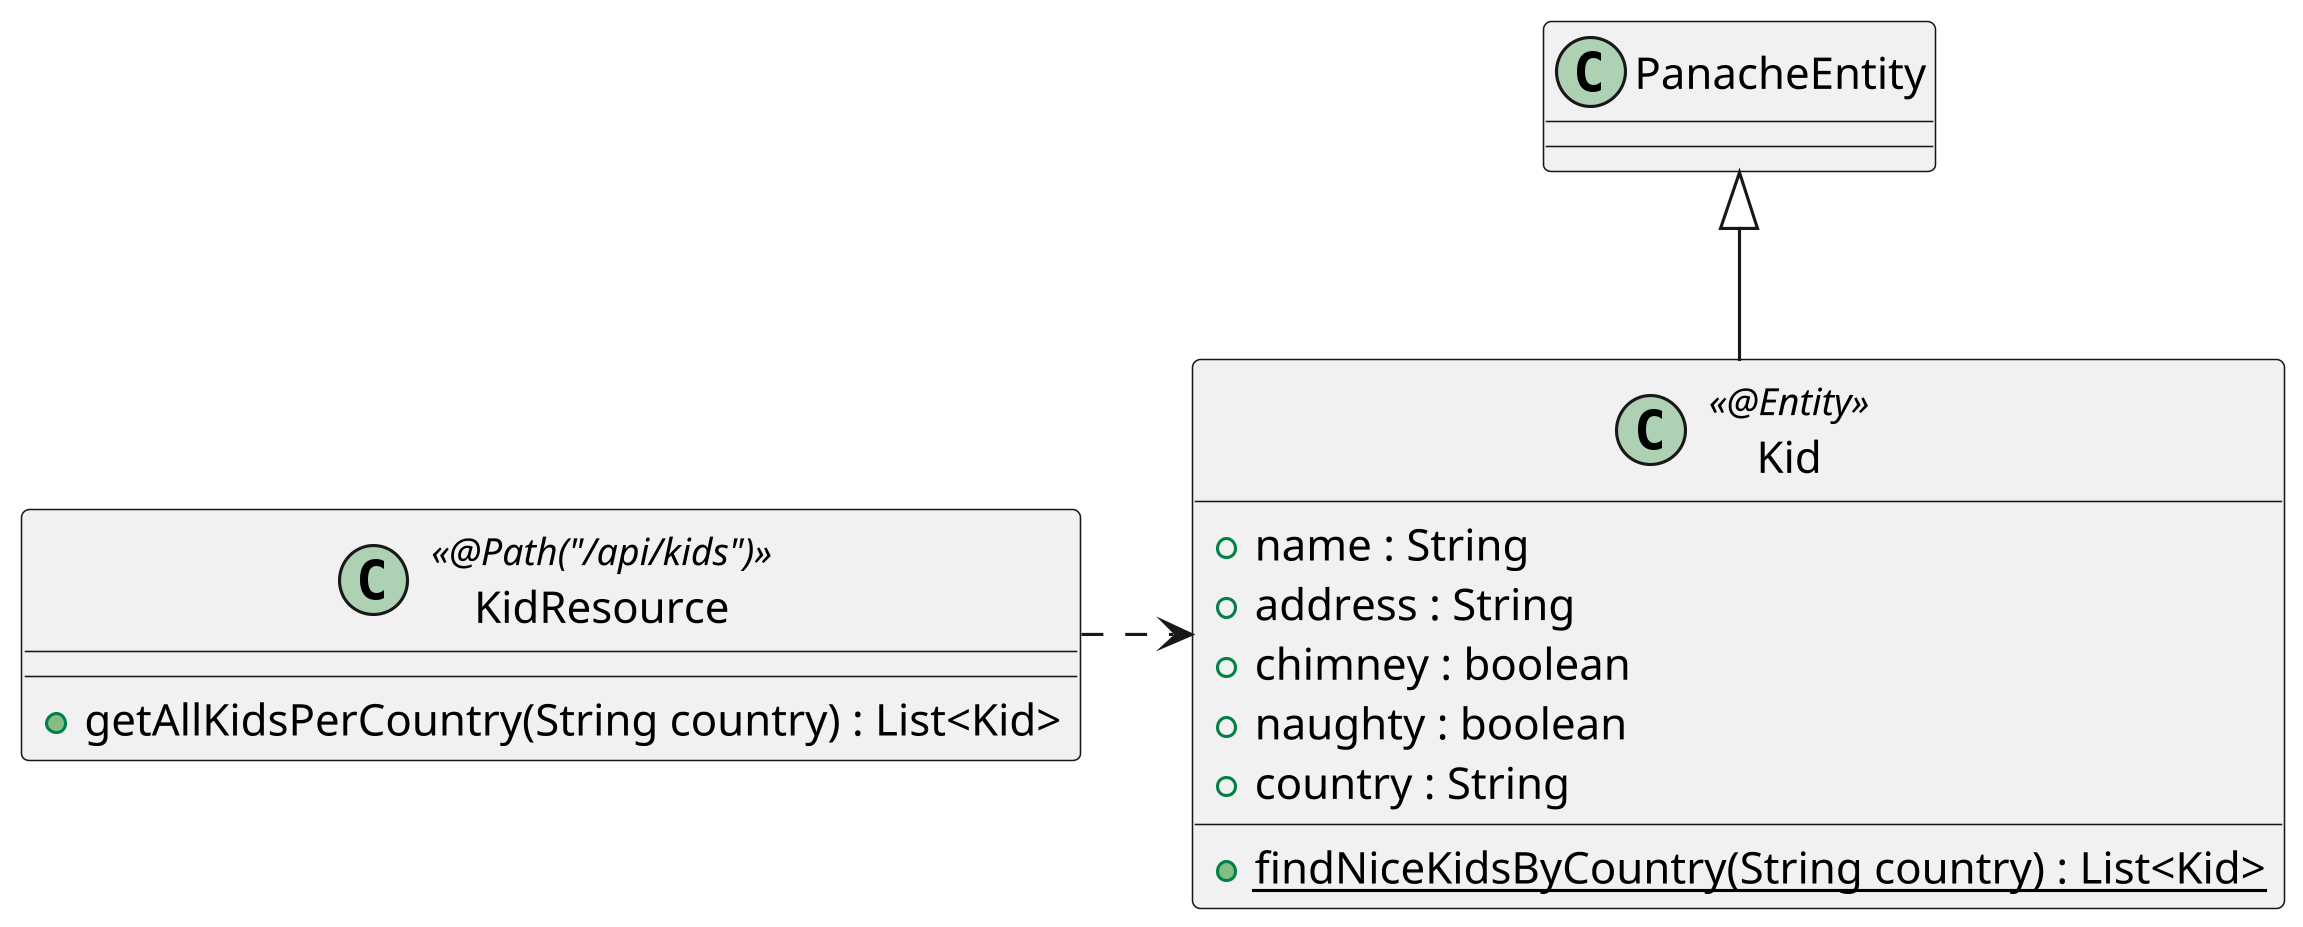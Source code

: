 @startuml
skinparam dpi 300

class Kid <<@Entity>> {
    + name : String
    + address : String
    + chimney : boolean
    + naughty : boolean
    + country : String
    {static} + findNiceKidsByCountry(String country) : List<Kid>
}

class KidResource <<@Path("/api/kids")>> {
    + getAllKidsPerCountry(String country) : List<Kid>
}

KidResource .> Kid
PanacheEntity <|-- Kid

@enduml
